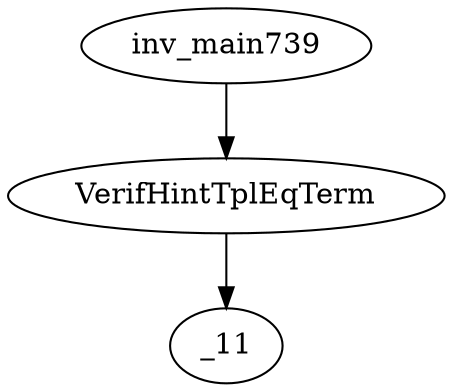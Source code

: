 digraph dag {
0 [label="inv_main739"];
1 [label="VerifHintTplEqTerm"];
2 [label="_11"];
0->1
1 -> 2
}
